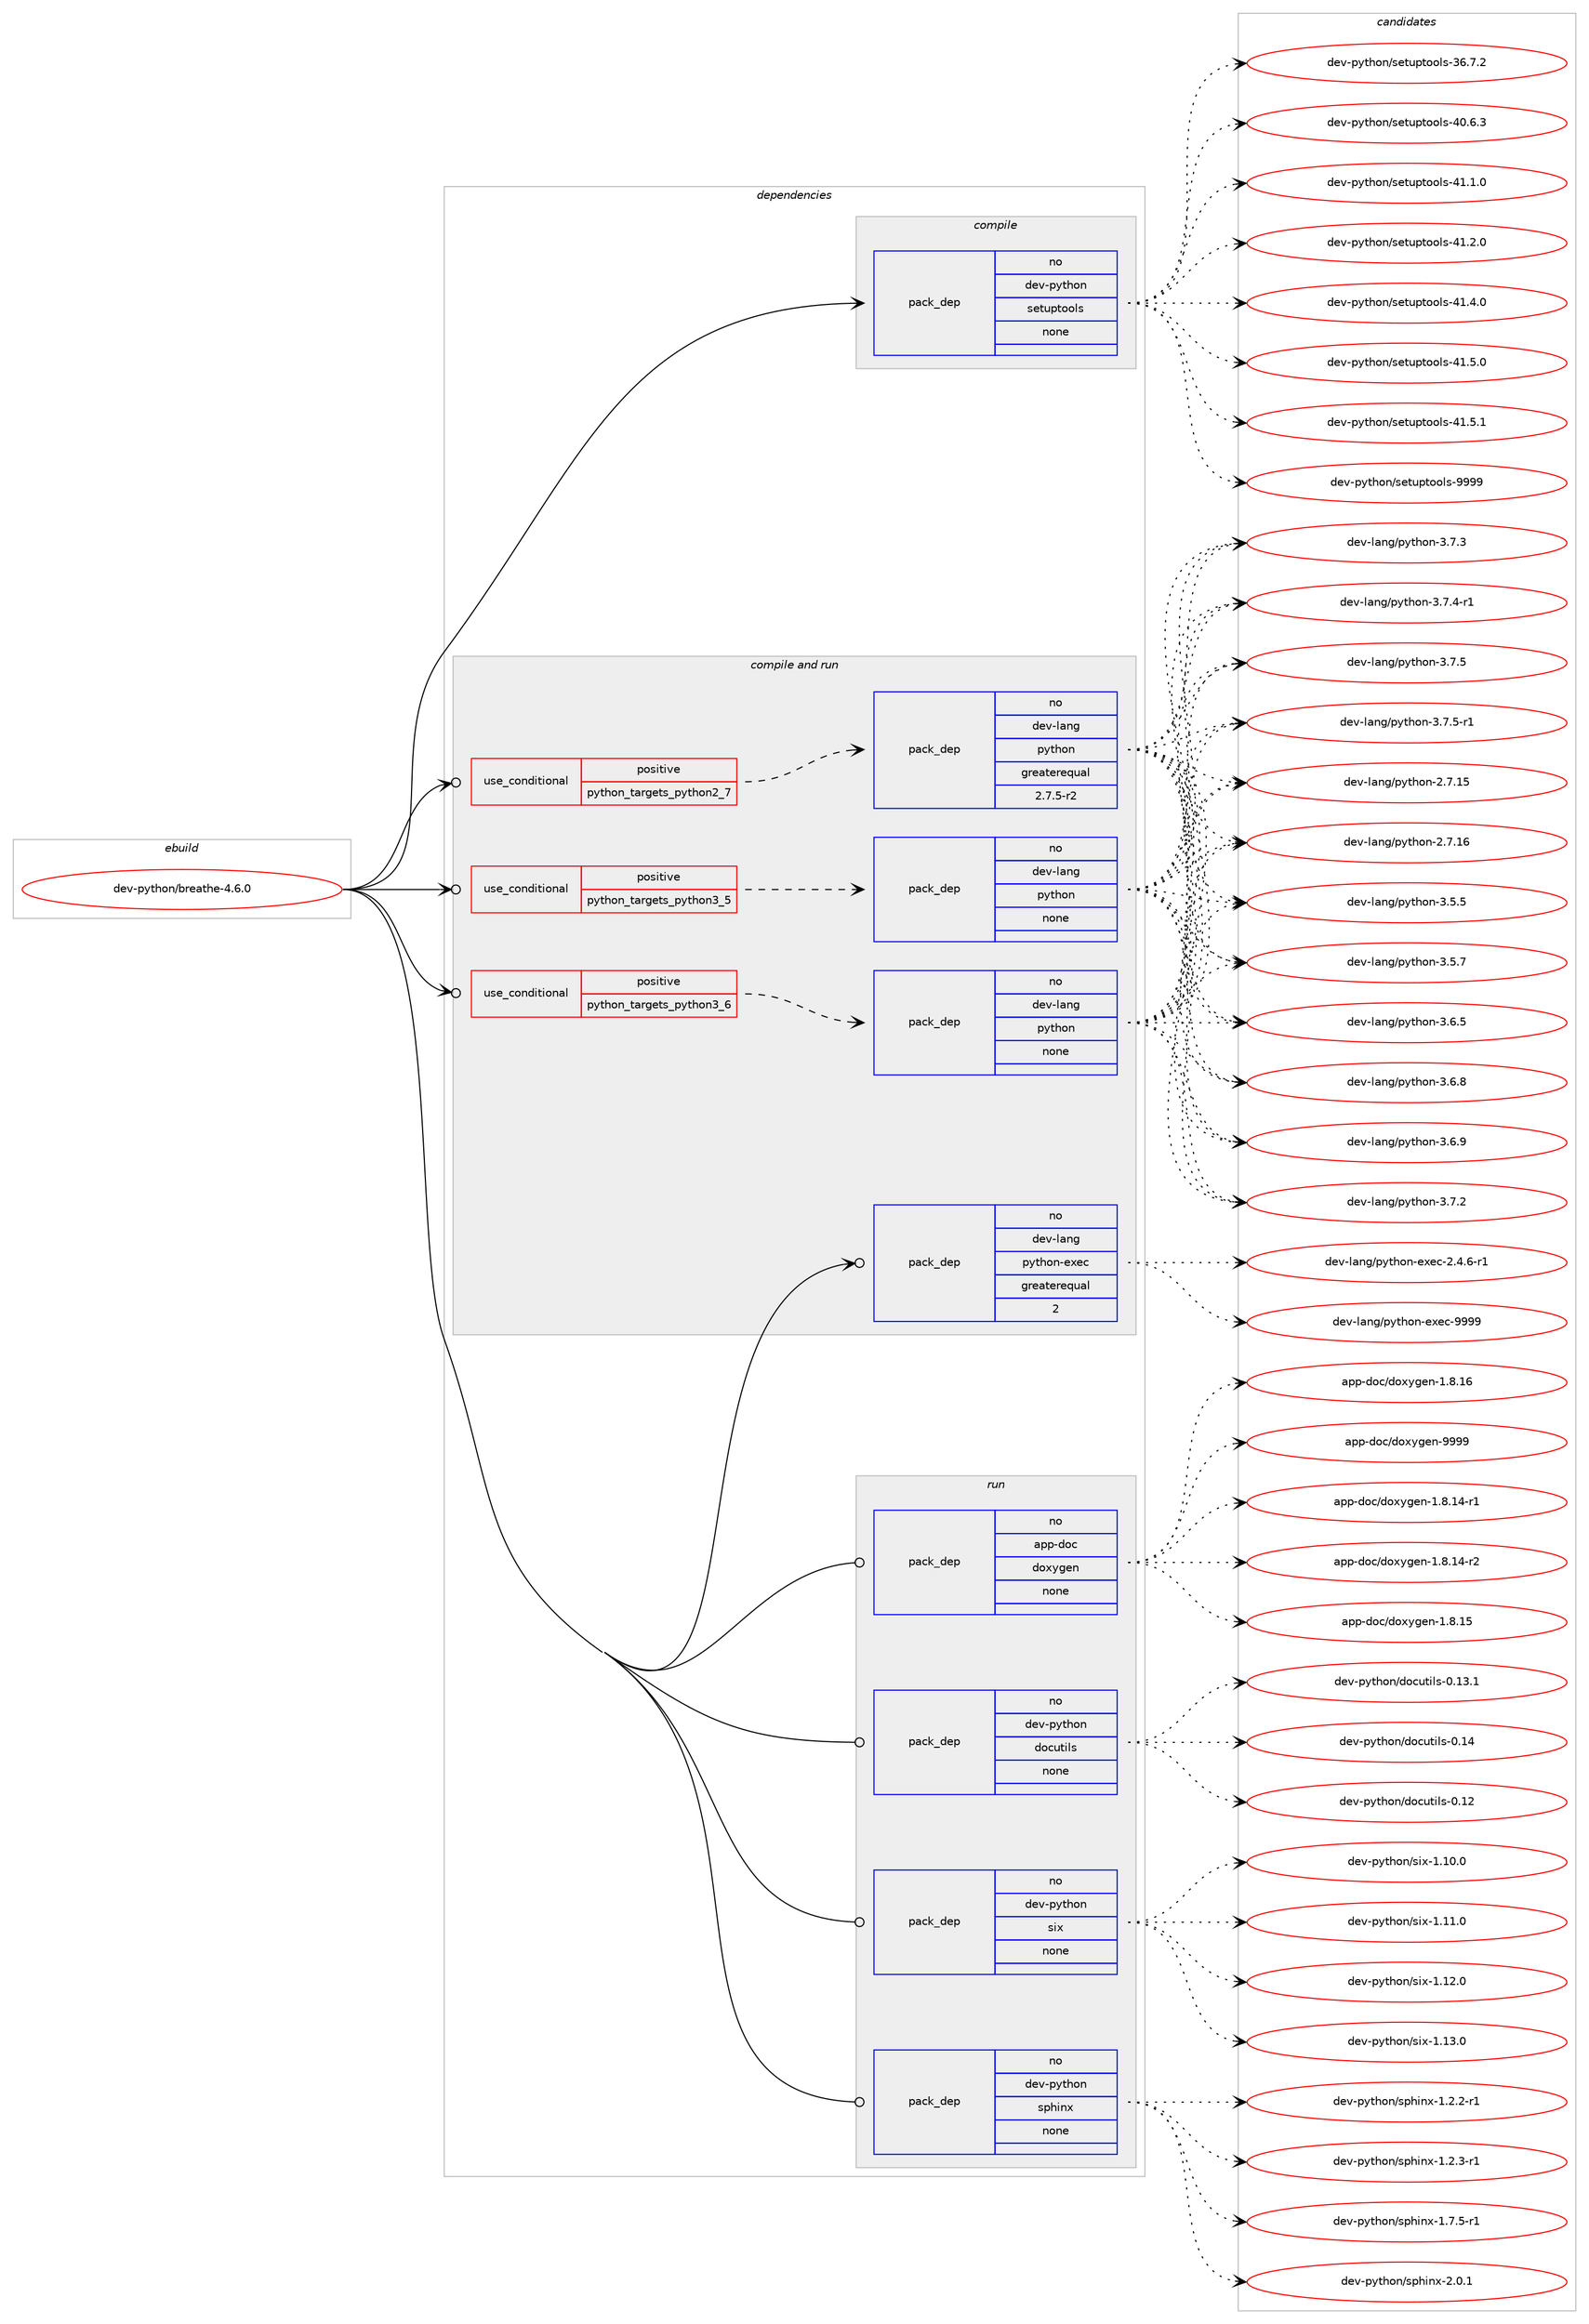 digraph prolog {

# *************
# Graph options
# *************

newrank=true;
concentrate=true;
compound=true;
graph [rankdir=LR,fontname=Helvetica,fontsize=10,ranksep=1.5];#, ranksep=2.5, nodesep=0.2];
edge  [arrowhead=vee];
node  [fontname=Helvetica,fontsize=10];

# **********
# The ebuild
# **********

subgraph cluster_leftcol {
color=gray;
rank=same;
label=<<i>ebuild</i>>;
id [label="dev-python/breathe-4.6.0", color=red, width=4, href="../dev-python/breathe-4.6.0.svg"];
}

# ****************
# The dependencies
# ****************

subgraph cluster_midcol {
color=gray;
label=<<i>dependencies</i>>;
subgraph cluster_compile {
fillcolor="#eeeeee";
style=filled;
label=<<i>compile</i>>;
subgraph pack448773 {
dependency597700 [label=<<TABLE BORDER="0" CELLBORDER="1" CELLSPACING="0" CELLPADDING="4" WIDTH="220"><TR><TD ROWSPAN="6" CELLPADDING="30">pack_dep</TD></TR><TR><TD WIDTH="110">no</TD></TR><TR><TD>dev-python</TD></TR><TR><TD>setuptools</TD></TR><TR><TD>none</TD></TR><TR><TD></TD></TR></TABLE>>, shape=none, color=blue];
}
id:e -> dependency597700:w [weight=20,style="solid",arrowhead="vee"];
}
subgraph cluster_compileandrun {
fillcolor="#eeeeee";
style=filled;
label=<<i>compile and run</i>>;
subgraph cond137152 {
dependency597701 [label=<<TABLE BORDER="0" CELLBORDER="1" CELLSPACING="0" CELLPADDING="4"><TR><TD ROWSPAN="3" CELLPADDING="10">use_conditional</TD></TR><TR><TD>positive</TD></TR><TR><TD>python_targets_python2_7</TD></TR></TABLE>>, shape=none, color=red];
subgraph pack448774 {
dependency597702 [label=<<TABLE BORDER="0" CELLBORDER="1" CELLSPACING="0" CELLPADDING="4" WIDTH="220"><TR><TD ROWSPAN="6" CELLPADDING="30">pack_dep</TD></TR><TR><TD WIDTH="110">no</TD></TR><TR><TD>dev-lang</TD></TR><TR><TD>python</TD></TR><TR><TD>greaterequal</TD></TR><TR><TD>2.7.5-r2</TD></TR></TABLE>>, shape=none, color=blue];
}
dependency597701:e -> dependency597702:w [weight=20,style="dashed",arrowhead="vee"];
}
id:e -> dependency597701:w [weight=20,style="solid",arrowhead="odotvee"];
subgraph cond137153 {
dependency597703 [label=<<TABLE BORDER="0" CELLBORDER="1" CELLSPACING="0" CELLPADDING="4"><TR><TD ROWSPAN="3" CELLPADDING="10">use_conditional</TD></TR><TR><TD>positive</TD></TR><TR><TD>python_targets_python3_5</TD></TR></TABLE>>, shape=none, color=red];
subgraph pack448775 {
dependency597704 [label=<<TABLE BORDER="0" CELLBORDER="1" CELLSPACING="0" CELLPADDING="4" WIDTH="220"><TR><TD ROWSPAN="6" CELLPADDING="30">pack_dep</TD></TR><TR><TD WIDTH="110">no</TD></TR><TR><TD>dev-lang</TD></TR><TR><TD>python</TD></TR><TR><TD>none</TD></TR><TR><TD></TD></TR></TABLE>>, shape=none, color=blue];
}
dependency597703:e -> dependency597704:w [weight=20,style="dashed",arrowhead="vee"];
}
id:e -> dependency597703:w [weight=20,style="solid",arrowhead="odotvee"];
subgraph cond137154 {
dependency597705 [label=<<TABLE BORDER="0" CELLBORDER="1" CELLSPACING="0" CELLPADDING="4"><TR><TD ROWSPAN="3" CELLPADDING="10">use_conditional</TD></TR><TR><TD>positive</TD></TR><TR><TD>python_targets_python3_6</TD></TR></TABLE>>, shape=none, color=red];
subgraph pack448776 {
dependency597706 [label=<<TABLE BORDER="0" CELLBORDER="1" CELLSPACING="0" CELLPADDING="4" WIDTH="220"><TR><TD ROWSPAN="6" CELLPADDING="30">pack_dep</TD></TR><TR><TD WIDTH="110">no</TD></TR><TR><TD>dev-lang</TD></TR><TR><TD>python</TD></TR><TR><TD>none</TD></TR><TR><TD></TD></TR></TABLE>>, shape=none, color=blue];
}
dependency597705:e -> dependency597706:w [weight=20,style="dashed",arrowhead="vee"];
}
id:e -> dependency597705:w [weight=20,style="solid",arrowhead="odotvee"];
subgraph pack448777 {
dependency597707 [label=<<TABLE BORDER="0" CELLBORDER="1" CELLSPACING="0" CELLPADDING="4" WIDTH="220"><TR><TD ROWSPAN="6" CELLPADDING="30">pack_dep</TD></TR><TR><TD WIDTH="110">no</TD></TR><TR><TD>dev-lang</TD></TR><TR><TD>python-exec</TD></TR><TR><TD>greaterequal</TD></TR><TR><TD>2</TD></TR></TABLE>>, shape=none, color=blue];
}
id:e -> dependency597707:w [weight=20,style="solid",arrowhead="odotvee"];
}
subgraph cluster_run {
fillcolor="#eeeeee";
style=filled;
label=<<i>run</i>>;
subgraph pack448778 {
dependency597708 [label=<<TABLE BORDER="0" CELLBORDER="1" CELLSPACING="0" CELLPADDING="4" WIDTH="220"><TR><TD ROWSPAN="6" CELLPADDING="30">pack_dep</TD></TR><TR><TD WIDTH="110">no</TD></TR><TR><TD>app-doc</TD></TR><TR><TD>doxygen</TD></TR><TR><TD>none</TD></TR><TR><TD></TD></TR></TABLE>>, shape=none, color=blue];
}
id:e -> dependency597708:w [weight=20,style="solid",arrowhead="odot"];
subgraph pack448779 {
dependency597709 [label=<<TABLE BORDER="0" CELLBORDER="1" CELLSPACING="0" CELLPADDING="4" WIDTH="220"><TR><TD ROWSPAN="6" CELLPADDING="30">pack_dep</TD></TR><TR><TD WIDTH="110">no</TD></TR><TR><TD>dev-python</TD></TR><TR><TD>docutils</TD></TR><TR><TD>none</TD></TR><TR><TD></TD></TR></TABLE>>, shape=none, color=blue];
}
id:e -> dependency597709:w [weight=20,style="solid",arrowhead="odot"];
subgraph pack448780 {
dependency597710 [label=<<TABLE BORDER="0" CELLBORDER="1" CELLSPACING="0" CELLPADDING="4" WIDTH="220"><TR><TD ROWSPAN="6" CELLPADDING="30">pack_dep</TD></TR><TR><TD WIDTH="110">no</TD></TR><TR><TD>dev-python</TD></TR><TR><TD>six</TD></TR><TR><TD>none</TD></TR><TR><TD></TD></TR></TABLE>>, shape=none, color=blue];
}
id:e -> dependency597710:w [weight=20,style="solid",arrowhead="odot"];
subgraph pack448781 {
dependency597711 [label=<<TABLE BORDER="0" CELLBORDER="1" CELLSPACING="0" CELLPADDING="4" WIDTH="220"><TR><TD ROWSPAN="6" CELLPADDING="30">pack_dep</TD></TR><TR><TD WIDTH="110">no</TD></TR><TR><TD>dev-python</TD></TR><TR><TD>sphinx</TD></TR><TR><TD>none</TD></TR><TR><TD></TD></TR></TABLE>>, shape=none, color=blue];
}
id:e -> dependency597711:w [weight=20,style="solid",arrowhead="odot"];
}
}

# **************
# The candidates
# **************

subgraph cluster_choices {
rank=same;
color=gray;
label=<<i>candidates</i>>;

subgraph choice448773 {
color=black;
nodesep=1;
choice100101118451121211161041111104711510111611711211611111110811545515446554650 [label="dev-python/setuptools-36.7.2", color=red, width=4,href="../dev-python/setuptools-36.7.2.svg"];
choice100101118451121211161041111104711510111611711211611111110811545524846544651 [label="dev-python/setuptools-40.6.3", color=red, width=4,href="../dev-python/setuptools-40.6.3.svg"];
choice100101118451121211161041111104711510111611711211611111110811545524946494648 [label="dev-python/setuptools-41.1.0", color=red, width=4,href="../dev-python/setuptools-41.1.0.svg"];
choice100101118451121211161041111104711510111611711211611111110811545524946504648 [label="dev-python/setuptools-41.2.0", color=red, width=4,href="../dev-python/setuptools-41.2.0.svg"];
choice100101118451121211161041111104711510111611711211611111110811545524946524648 [label="dev-python/setuptools-41.4.0", color=red, width=4,href="../dev-python/setuptools-41.4.0.svg"];
choice100101118451121211161041111104711510111611711211611111110811545524946534648 [label="dev-python/setuptools-41.5.0", color=red, width=4,href="../dev-python/setuptools-41.5.0.svg"];
choice100101118451121211161041111104711510111611711211611111110811545524946534649 [label="dev-python/setuptools-41.5.1", color=red, width=4,href="../dev-python/setuptools-41.5.1.svg"];
choice10010111845112121116104111110471151011161171121161111111081154557575757 [label="dev-python/setuptools-9999", color=red, width=4,href="../dev-python/setuptools-9999.svg"];
dependency597700:e -> choice100101118451121211161041111104711510111611711211611111110811545515446554650:w [style=dotted,weight="100"];
dependency597700:e -> choice100101118451121211161041111104711510111611711211611111110811545524846544651:w [style=dotted,weight="100"];
dependency597700:e -> choice100101118451121211161041111104711510111611711211611111110811545524946494648:w [style=dotted,weight="100"];
dependency597700:e -> choice100101118451121211161041111104711510111611711211611111110811545524946504648:w [style=dotted,weight="100"];
dependency597700:e -> choice100101118451121211161041111104711510111611711211611111110811545524946524648:w [style=dotted,weight="100"];
dependency597700:e -> choice100101118451121211161041111104711510111611711211611111110811545524946534648:w [style=dotted,weight="100"];
dependency597700:e -> choice100101118451121211161041111104711510111611711211611111110811545524946534649:w [style=dotted,weight="100"];
dependency597700:e -> choice10010111845112121116104111110471151011161171121161111111081154557575757:w [style=dotted,weight="100"];
}
subgraph choice448774 {
color=black;
nodesep=1;
choice10010111845108971101034711212111610411111045504655464953 [label="dev-lang/python-2.7.15", color=red, width=4,href="../dev-lang/python-2.7.15.svg"];
choice10010111845108971101034711212111610411111045504655464954 [label="dev-lang/python-2.7.16", color=red, width=4,href="../dev-lang/python-2.7.16.svg"];
choice100101118451089711010347112121116104111110455146534653 [label="dev-lang/python-3.5.5", color=red, width=4,href="../dev-lang/python-3.5.5.svg"];
choice100101118451089711010347112121116104111110455146534655 [label="dev-lang/python-3.5.7", color=red, width=4,href="../dev-lang/python-3.5.7.svg"];
choice100101118451089711010347112121116104111110455146544653 [label="dev-lang/python-3.6.5", color=red, width=4,href="../dev-lang/python-3.6.5.svg"];
choice100101118451089711010347112121116104111110455146544656 [label="dev-lang/python-3.6.8", color=red, width=4,href="../dev-lang/python-3.6.8.svg"];
choice100101118451089711010347112121116104111110455146544657 [label="dev-lang/python-3.6.9", color=red, width=4,href="../dev-lang/python-3.6.9.svg"];
choice100101118451089711010347112121116104111110455146554650 [label="dev-lang/python-3.7.2", color=red, width=4,href="../dev-lang/python-3.7.2.svg"];
choice100101118451089711010347112121116104111110455146554651 [label="dev-lang/python-3.7.3", color=red, width=4,href="../dev-lang/python-3.7.3.svg"];
choice1001011184510897110103471121211161041111104551465546524511449 [label="dev-lang/python-3.7.4-r1", color=red, width=4,href="../dev-lang/python-3.7.4-r1.svg"];
choice100101118451089711010347112121116104111110455146554653 [label="dev-lang/python-3.7.5", color=red, width=4,href="../dev-lang/python-3.7.5.svg"];
choice1001011184510897110103471121211161041111104551465546534511449 [label="dev-lang/python-3.7.5-r1", color=red, width=4,href="../dev-lang/python-3.7.5-r1.svg"];
dependency597702:e -> choice10010111845108971101034711212111610411111045504655464953:w [style=dotted,weight="100"];
dependency597702:e -> choice10010111845108971101034711212111610411111045504655464954:w [style=dotted,weight="100"];
dependency597702:e -> choice100101118451089711010347112121116104111110455146534653:w [style=dotted,weight="100"];
dependency597702:e -> choice100101118451089711010347112121116104111110455146534655:w [style=dotted,weight="100"];
dependency597702:e -> choice100101118451089711010347112121116104111110455146544653:w [style=dotted,weight="100"];
dependency597702:e -> choice100101118451089711010347112121116104111110455146544656:w [style=dotted,weight="100"];
dependency597702:e -> choice100101118451089711010347112121116104111110455146544657:w [style=dotted,weight="100"];
dependency597702:e -> choice100101118451089711010347112121116104111110455146554650:w [style=dotted,weight="100"];
dependency597702:e -> choice100101118451089711010347112121116104111110455146554651:w [style=dotted,weight="100"];
dependency597702:e -> choice1001011184510897110103471121211161041111104551465546524511449:w [style=dotted,weight="100"];
dependency597702:e -> choice100101118451089711010347112121116104111110455146554653:w [style=dotted,weight="100"];
dependency597702:e -> choice1001011184510897110103471121211161041111104551465546534511449:w [style=dotted,weight="100"];
}
subgraph choice448775 {
color=black;
nodesep=1;
choice10010111845108971101034711212111610411111045504655464953 [label="dev-lang/python-2.7.15", color=red, width=4,href="../dev-lang/python-2.7.15.svg"];
choice10010111845108971101034711212111610411111045504655464954 [label="dev-lang/python-2.7.16", color=red, width=4,href="../dev-lang/python-2.7.16.svg"];
choice100101118451089711010347112121116104111110455146534653 [label="dev-lang/python-3.5.5", color=red, width=4,href="../dev-lang/python-3.5.5.svg"];
choice100101118451089711010347112121116104111110455146534655 [label="dev-lang/python-3.5.7", color=red, width=4,href="../dev-lang/python-3.5.7.svg"];
choice100101118451089711010347112121116104111110455146544653 [label="dev-lang/python-3.6.5", color=red, width=4,href="../dev-lang/python-3.6.5.svg"];
choice100101118451089711010347112121116104111110455146544656 [label="dev-lang/python-3.6.8", color=red, width=4,href="../dev-lang/python-3.6.8.svg"];
choice100101118451089711010347112121116104111110455146544657 [label="dev-lang/python-3.6.9", color=red, width=4,href="../dev-lang/python-3.6.9.svg"];
choice100101118451089711010347112121116104111110455146554650 [label="dev-lang/python-3.7.2", color=red, width=4,href="../dev-lang/python-3.7.2.svg"];
choice100101118451089711010347112121116104111110455146554651 [label="dev-lang/python-3.7.3", color=red, width=4,href="../dev-lang/python-3.7.3.svg"];
choice1001011184510897110103471121211161041111104551465546524511449 [label="dev-lang/python-3.7.4-r1", color=red, width=4,href="../dev-lang/python-3.7.4-r1.svg"];
choice100101118451089711010347112121116104111110455146554653 [label="dev-lang/python-3.7.5", color=red, width=4,href="../dev-lang/python-3.7.5.svg"];
choice1001011184510897110103471121211161041111104551465546534511449 [label="dev-lang/python-3.7.5-r1", color=red, width=4,href="../dev-lang/python-3.7.5-r1.svg"];
dependency597704:e -> choice10010111845108971101034711212111610411111045504655464953:w [style=dotted,weight="100"];
dependency597704:e -> choice10010111845108971101034711212111610411111045504655464954:w [style=dotted,weight="100"];
dependency597704:e -> choice100101118451089711010347112121116104111110455146534653:w [style=dotted,weight="100"];
dependency597704:e -> choice100101118451089711010347112121116104111110455146534655:w [style=dotted,weight="100"];
dependency597704:e -> choice100101118451089711010347112121116104111110455146544653:w [style=dotted,weight="100"];
dependency597704:e -> choice100101118451089711010347112121116104111110455146544656:w [style=dotted,weight="100"];
dependency597704:e -> choice100101118451089711010347112121116104111110455146544657:w [style=dotted,weight="100"];
dependency597704:e -> choice100101118451089711010347112121116104111110455146554650:w [style=dotted,weight="100"];
dependency597704:e -> choice100101118451089711010347112121116104111110455146554651:w [style=dotted,weight="100"];
dependency597704:e -> choice1001011184510897110103471121211161041111104551465546524511449:w [style=dotted,weight="100"];
dependency597704:e -> choice100101118451089711010347112121116104111110455146554653:w [style=dotted,weight="100"];
dependency597704:e -> choice1001011184510897110103471121211161041111104551465546534511449:w [style=dotted,weight="100"];
}
subgraph choice448776 {
color=black;
nodesep=1;
choice10010111845108971101034711212111610411111045504655464953 [label="dev-lang/python-2.7.15", color=red, width=4,href="../dev-lang/python-2.7.15.svg"];
choice10010111845108971101034711212111610411111045504655464954 [label="dev-lang/python-2.7.16", color=red, width=4,href="../dev-lang/python-2.7.16.svg"];
choice100101118451089711010347112121116104111110455146534653 [label="dev-lang/python-3.5.5", color=red, width=4,href="../dev-lang/python-3.5.5.svg"];
choice100101118451089711010347112121116104111110455146534655 [label="dev-lang/python-3.5.7", color=red, width=4,href="../dev-lang/python-3.5.7.svg"];
choice100101118451089711010347112121116104111110455146544653 [label="dev-lang/python-3.6.5", color=red, width=4,href="../dev-lang/python-3.6.5.svg"];
choice100101118451089711010347112121116104111110455146544656 [label="dev-lang/python-3.6.8", color=red, width=4,href="../dev-lang/python-3.6.8.svg"];
choice100101118451089711010347112121116104111110455146544657 [label="dev-lang/python-3.6.9", color=red, width=4,href="../dev-lang/python-3.6.9.svg"];
choice100101118451089711010347112121116104111110455146554650 [label="dev-lang/python-3.7.2", color=red, width=4,href="../dev-lang/python-3.7.2.svg"];
choice100101118451089711010347112121116104111110455146554651 [label="dev-lang/python-3.7.3", color=red, width=4,href="../dev-lang/python-3.7.3.svg"];
choice1001011184510897110103471121211161041111104551465546524511449 [label="dev-lang/python-3.7.4-r1", color=red, width=4,href="../dev-lang/python-3.7.4-r1.svg"];
choice100101118451089711010347112121116104111110455146554653 [label="dev-lang/python-3.7.5", color=red, width=4,href="../dev-lang/python-3.7.5.svg"];
choice1001011184510897110103471121211161041111104551465546534511449 [label="dev-lang/python-3.7.5-r1", color=red, width=4,href="../dev-lang/python-3.7.5-r1.svg"];
dependency597706:e -> choice10010111845108971101034711212111610411111045504655464953:w [style=dotted,weight="100"];
dependency597706:e -> choice10010111845108971101034711212111610411111045504655464954:w [style=dotted,weight="100"];
dependency597706:e -> choice100101118451089711010347112121116104111110455146534653:w [style=dotted,weight="100"];
dependency597706:e -> choice100101118451089711010347112121116104111110455146534655:w [style=dotted,weight="100"];
dependency597706:e -> choice100101118451089711010347112121116104111110455146544653:w [style=dotted,weight="100"];
dependency597706:e -> choice100101118451089711010347112121116104111110455146544656:w [style=dotted,weight="100"];
dependency597706:e -> choice100101118451089711010347112121116104111110455146544657:w [style=dotted,weight="100"];
dependency597706:e -> choice100101118451089711010347112121116104111110455146554650:w [style=dotted,weight="100"];
dependency597706:e -> choice100101118451089711010347112121116104111110455146554651:w [style=dotted,weight="100"];
dependency597706:e -> choice1001011184510897110103471121211161041111104551465546524511449:w [style=dotted,weight="100"];
dependency597706:e -> choice100101118451089711010347112121116104111110455146554653:w [style=dotted,weight="100"];
dependency597706:e -> choice1001011184510897110103471121211161041111104551465546534511449:w [style=dotted,weight="100"];
}
subgraph choice448777 {
color=black;
nodesep=1;
choice10010111845108971101034711212111610411111045101120101994550465246544511449 [label="dev-lang/python-exec-2.4.6-r1", color=red, width=4,href="../dev-lang/python-exec-2.4.6-r1.svg"];
choice10010111845108971101034711212111610411111045101120101994557575757 [label="dev-lang/python-exec-9999", color=red, width=4,href="../dev-lang/python-exec-9999.svg"];
dependency597707:e -> choice10010111845108971101034711212111610411111045101120101994550465246544511449:w [style=dotted,weight="100"];
dependency597707:e -> choice10010111845108971101034711212111610411111045101120101994557575757:w [style=dotted,weight="100"];
}
subgraph choice448778 {
color=black;
nodesep=1;
choice97112112451001119947100111120121103101110454946564649524511449 [label="app-doc/doxygen-1.8.14-r1", color=red, width=4,href="../app-doc/doxygen-1.8.14-r1.svg"];
choice97112112451001119947100111120121103101110454946564649524511450 [label="app-doc/doxygen-1.8.14-r2", color=red, width=4,href="../app-doc/doxygen-1.8.14-r2.svg"];
choice9711211245100111994710011112012110310111045494656464953 [label="app-doc/doxygen-1.8.15", color=red, width=4,href="../app-doc/doxygen-1.8.15.svg"];
choice9711211245100111994710011112012110310111045494656464954 [label="app-doc/doxygen-1.8.16", color=red, width=4,href="../app-doc/doxygen-1.8.16.svg"];
choice971121124510011199471001111201211031011104557575757 [label="app-doc/doxygen-9999", color=red, width=4,href="../app-doc/doxygen-9999.svg"];
dependency597708:e -> choice97112112451001119947100111120121103101110454946564649524511449:w [style=dotted,weight="100"];
dependency597708:e -> choice97112112451001119947100111120121103101110454946564649524511450:w [style=dotted,weight="100"];
dependency597708:e -> choice9711211245100111994710011112012110310111045494656464953:w [style=dotted,weight="100"];
dependency597708:e -> choice9711211245100111994710011112012110310111045494656464954:w [style=dotted,weight="100"];
dependency597708:e -> choice971121124510011199471001111201211031011104557575757:w [style=dotted,weight="100"];
}
subgraph choice448779 {
color=black;
nodesep=1;
choice1001011184511212111610411111047100111991171161051081154548464950 [label="dev-python/docutils-0.12", color=red, width=4,href="../dev-python/docutils-0.12.svg"];
choice10010111845112121116104111110471001119911711610510811545484649514649 [label="dev-python/docutils-0.13.1", color=red, width=4,href="../dev-python/docutils-0.13.1.svg"];
choice1001011184511212111610411111047100111991171161051081154548464952 [label="dev-python/docutils-0.14", color=red, width=4,href="../dev-python/docutils-0.14.svg"];
dependency597709:e -> choice1001011184511212111610411111047100111991171161051081154548464950:w [style=dotted,weight="100"];
dependency597709:e -> choice10010111845112121116104111110471001119911711610510811545484649514649:w [style=dotted,weight="100"];
dependency597709:e -> choice1001011184511212111610411111047100111991171161051081154548464952:w [style=dotted,weight="100"];
}
subgraph choice448780 {
color=black;
nodesep=1;
choice100101118451121211161041111104711510512045494649484648 [label="dev-python/six-1.10.0", color=red, width=4,href="../dev-python/six-1.10.0.svg"];
choice100101118451121211161041111104711510512045494649494648 [label="dev-python/six-1.11.0", color=red, width=4,href="../dev-python/six-1.11.0.svg"];
choice100101118451121211161041111104711510512045494649504648 [label="dev-python/six-1.12.0", color=red, width=4,href="../dev-python/six-1.12.0.svg"];
choice100101118451121211161041111104711510512045494649514648 [label="dev-python/six-1.13.0", color=red, width=4,href="../dev-python/six-1.13.0.svg"];
dependency597710:e -> choice100101118451121211161041111104711510512045494649484648:w [style=dotted,weight="100"];
dependency597710:e -> choice100101118451121211161041111104711510512045494649494648:w [style=dotted,weight="100"];
dependency597710:e -> choice100101118451121211161041111104711510512045494649504648:w [style=dotted,weight="100"];
dependency597710:e -> choice100101118451121211161041111104711510512045494649514648:w [style=dotted,weight="100"];
}
subgraph choice448781 {
color=black;
nodesep=1;
choice10010111845112121116104111110471151121041051101204549465046504511449 [label="dev-python/sphinx-1.2.2-r1", color=red, width=4,href="../dev-python/sphinx-1.2.2-r1.svg"];
choice10010111845112121116104111110471151121041051101204549465046514511449 [label="dev-python/sphinx-1.2.3-r1", color=red, width=4,href="../dev-python/sphinx-1.2.3-r1.svg"];
choice10010111845112121116104111110471151121041051101204549465546534511449 [label="dev-python/sphinx-1.7.5-r1", color=red, width=4,href="../dev-python/sphinx-1.7.5-r1.svg"];
choice1001011184511212111610411111047115112104105110120455046484649 [label="dev-python/sphinx-2.0.1", color=red, width=4,href="../dev-python/sphinx-2.0.1.svg"];
dependency597711:e -> choice10010111845112121116104111110471151121041051101204549465046504511449:w [style=dotted,weight="100"];
dependency597711:e -> choice10010111845112121116104111110471151121041051101204549465046514511449:w [style=dotted,weight="100"];
dependency597711:e -> choice10010111845112121116104111110471151121041051101204549465546534511449:w [style=dotted,weight="100"];
dependency597711:e -> choice1001011184511212111610411111047115112104105110120455046484649:w [style=dotted,weight="100"];
}
}

}
